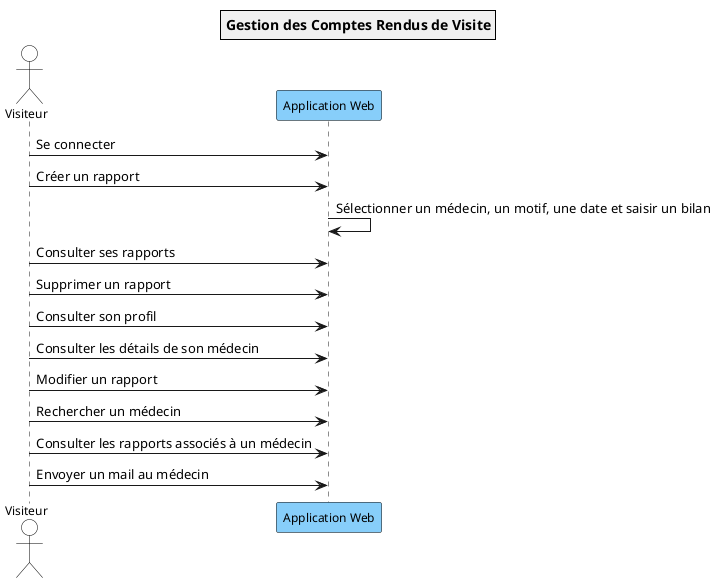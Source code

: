 @startuml

!define TITLE_FONT_SIZE 14
!define ACTOR_FONT_SIZE 12
!define PARTICIPANT_FONT_SIZE 12
!define CASE_FONT_SIZE 12

skinparam title {
    FontSize TITLE_FONT_SIZE
    BorderColor #000000
    BackgroundColor #F0F0F0
}

skinparam actor {
    FontSize ACTOR_FONT_SIZE
    BackgroundColor White
    BorderColor Black
}

skinparam participant {
    FontSize PARTICIPANT_FONT_SIZE
    BackgroundColor LightSkyBlue
    BorderColor Black
}

skinparam usecase {
    FontSize CASE_FONT_SIZE
    BackgroundColor LightGreen
    BorderColor Black
}

title Gestion des Comptes Rendus de Visite

actor Visiteur as visitor
participant "Application Web" as app

visitor -> app: Se connecter

visitor -> app: Créer un rapport
app -> app: Sélectionner un médecin, un motif, une date et saisir un bilan

visitor -> app: Consulter ses rapports
visitor -> app: Supprimer un rapport

visitor -> app: Consulter son profil
visitor -> app: Consulter les détails de son médecin
visitor -> app: Modifier un rapport

visitor -> app: Rechercher un médecin
visitor -> app: Consulter les rapports associés à un médecin

visitor -> app: Envoyer un mail au médecin

@enduml
